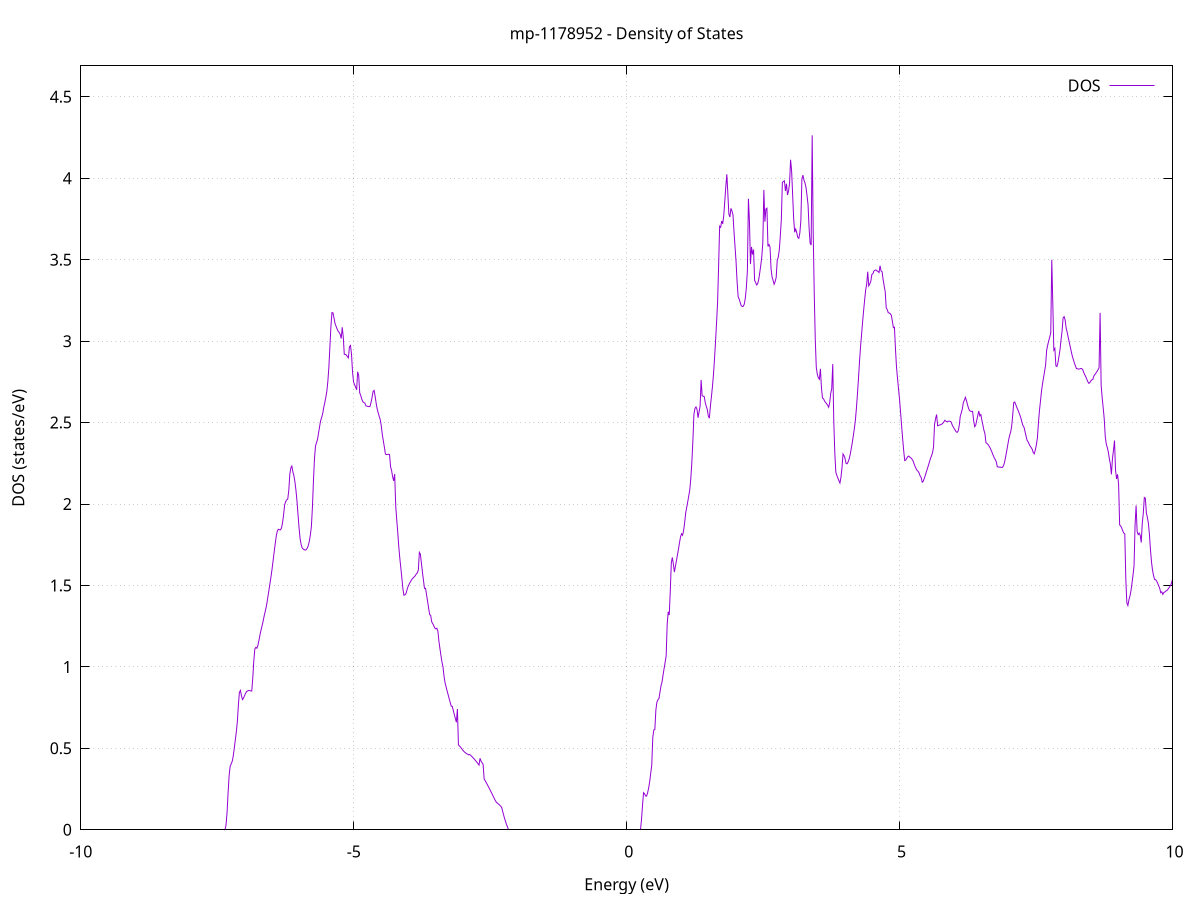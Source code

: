 set title 'mp-1178952 - Density of States'
set xlabel 'Energy (eV)'
set ylabel 'DOS (states/eV)'
set grid
set xrange [-10:10]
set yrange [0:4.690]
set xzeroaxis lt -1
set terminal png size 800,600
set output 'mp-1178952_dos_gnuplot.png'
plot '-' using 1:2 with lines title 'DOS'
-9.072300 0.000000
-9.053400 0.000000
-9.034600 0.000000
-9.015800 0.000000
-8.996900 0.000000
-8.978100 0.000000
-8.959200 0.000000
-8.940400 0.000000
-8.921600 0.000000
-8.902700 0.000000
-8.883900 0.000000
-8.865100 0.000000
-8.846200 0.000000
-8.827400 0.000000
-8.808500 0.000000
-8.789700 0.000000
-8.770900 0.000000
-8.752000 0.000000
-8.733200 0.000000
-8.714300 0.000000
-8.695500 0.000000
-8.676700 0.000000
-8.657800 0.000000
-8.639000 0.000000
-8.620100 0.000000
-8.601300 0.000000
-8.582500 0.000000
-8.563600 0.000000
-8.544800 0.000000
-8.526000 0.000000
-8.507100 0.000000
-8.488300 0.000000
-8.469400 0.000000
-8.450600 0.000000
-8.431800 0.000000
-8.412900 0.000000
-8.394100 0.000000
-8.375200 0.000000
-8.356400 0.000000
-8.337600 0.000000
-8.318700 0.000000
-8.299900 0.000000
-8.281000 0.000000
-8.262200 0.000000
-8.243400 0.000000
-8.224500 0.000000
-8.205700 0.000000
-8.186900 0.000000
-8.168000 0.000000
-8.149200 0.000000
-8.130300 0.000000
-8.111500 0.000000
-8.092700 0.000000
-8.073800 0.000000
-8.055000 0.000000
-8.036100 0.000000
-8.017300 0.000000
-7.998500 0.000000
-7.979600 0.000000
-7.960800 0.000000
-7.942000 0.000000
-7.923100 0.000000
-7.904300 0.000000
-7.885400 0.000000
-7.866600 0.000000
-7.847800 0.000000
-7.828900 0.000000
-7.810100 0.000000
-7.791200 0.000000
-7.772400 0.000000
-7.753600 0.000000
-7.734700 0.000000
-7.715900 0.000000
-7.697000 0.000000
-7.678200 0.000000
-7.659400 0.000000
-7.640500 0.000000
-7.621700 0.000000
-7.602900 0.000000
-7.584000 0.000000
-7.565200 0.000000
-7.546300 0.000000
-7.527500 0.000000
-7.508700 0.000000
-7.489800 0.000000
-7.471000 0.000000
-7.452100 0.000000
-7.433300 0.000000
-7.414500 0.000000
-7.395600 0.000000
-7.376800 0.000000
-7.358000 0.000200
-7.339100 0.028800
-7.320300 0.105800
-7.301400 0.227300
-7.282600 0.332600
-7.263800 0.389700
-7.244900 0.404100
-7.226100 0.420000
-7.207200 0.452500
-7.188400 0.499700
-7.169600 0.550600
-7.150700 0.600800
-7.131900 0.663600
-7.113000 0.765800
-7.094200 0.844200
-7.075400 0.855800
-7.056500 0.822600
-7.037700 0.799300
-7.018900 0.808500
-7.000000 0.823600
-6.981200 0.837100
-6.962300 0.849000
-6.943500 0.852300
-6.924700 0.854700
-6.905800 0.854700
-6.887000 0.852200
-6.868100 0.851800
-6.849300 0.931100
-6.830500 1.037000
-6.811600 1.109600
-6.792800 1.120200
-6.773900 1.114800
-6.755100 1.132500
-6.736300 1.162900
-6.717400 1.195700
-6.698600 1.224600
-6.679800 1.251300
-6.660900 1.278800
-6.642100 1.310400
-6.623200 1.337700
-6.604400 1.365500
-6.585600 1.401300
-6.566700 1.442100
-6.547900 1.482700
-6.529000 1.523700
-6.510200 1.565400
-6.491400 1.613200
-6.472500 1.663900
-6.453700 1.715300
-6.434900 1.763700
-6.416000 1.809900
-6.397200 1.836300
-6.378300 1.845200
-6.359500 1.841700
-6.340700 1.841600
-6.321800 1.854000
-6.303000 1.886900
-6.284100 1.936400
-6.265300 1.995100
-6.246500 2.015200
-6.227600 2.025800
-6.208800 2.030800
-6.189900 2.080900
-6.171100 2.181400
-6.152300 2.221900
-6.133400 2.233200
-6.114600 2.197900
-6.095800 2.173900
-6.076900 2.135900
-6.058100 2.083600
-6.039200 2.018100
-6.020400 1.935800
-6.001600 1.853900
-5.982700 1.788100
-5.963900 1.752300
-5.945000 1.731100
-5.926200 1.723800
-5.907400 1.719500
-5.888500 1.716900
-5.869700 1.720300
-5.850900 1.729700
-5.832000 1.744700
-5.813200 1.771000
-5.794300 1.810200
-5.775500 1.861600
-5.756700 1.979000
-5.737800 2.141900
-5.719000 2.278600
-5.700100 2.355500
-5.681300 2.376700
-5.662500 2.397900
-5.643600 2.437300
-5.624800 2.475900
-5.605900 2.512300
-5.587100 2.531500
-5.568300 2.555200
-5.549400 2.592200
-5.530600 2.621300
-5.511800 2.654000
-5.492900 2.690900
-5.474100 2.752000
-5.455200 2.840100
-5.436400 2.966100
-5.417600 3.091000
-5.398700 3.175500
-5.379900 3.173700
-5.361000 3.141200
-5.342200 3.108800
-5.323400 3.091400
-5.304500 3.074400
-5.285700 3.060600
-5.266800 3.053900
-5.248000 3.041700
-5.229200 3.015800
-5.210300 3.085100
-5.191500 3.025500
-5.172700 2.919000
-5.153800 2.918300
-5.135000 2.915300
-5.116100 2.904900
-5.097300 2.897200
-5.078500 2.965600
-5.059600 2.973600
-5.040800 2.920500
-5.021900 2.813100
-5.003100 2.748700
-4.984300 2.732600
-4.965400 2.717000
-4.946600 2.701400
-4.927800 2.812000
-4.908900 2.789600
-4.890100 2.682800
-4.871200 2.665300
-4.852400 2.644400
-4.833600 2.628500
-4.814700 2.622800
-4.795900 2.620200
-4.777000 2.602600
-4.758200 2.601300
-4.739400 2.599000
-4.720500 2.597800
-4.701700 2.599100
-4.682800 2.623600
-4.664000 2.654600
-4.645200 2.691500
-4.626300 2.697600
-4.607500 2.660600
-4.588700 2.618800
-4.569800 2.582800
-4.551000 2.558800
-4.532100 2.537100
-4.513300 2.517200
-4.494500 2.478300
-4.475600 2.425400
-4.456800 2.387500
-4.437900 2.347800
-4.419100 2.306800
-4.400300 2.303500
-4.381400 2.304500
-4.362600 2.305600
-4.343800 2.303900
-4.324900 2.229100
-4.306100 2.205600
-4.287200 2.168000
-4.268400 2.142200
-4.249600 2.183700
-4.230700 1.988600
-4.211900 1.902900
-4.193000 1.824300
-4.174200 1.736900
-4.155400 1.666300
-4.136500 1.606400
-4.117700 1.544200
-4.098800 1.478900
-4.080000 1.439900
-4.061200 1.442400
-4.042300 1.450400
-4.023500 1.473400
-4.004700 1.493700
-3.985800 1.507100
-3.967000 1.518800
-3.948100 1.530200
-3.929300 1.539600
-3.910500 1.547100
-3.891600 1.552300
-3.872800 1.560400
-3.853900 1.570300
-3.835100 1.577300
-3.816300 1.594000
-3.797400 1.703200
-3.778600 1.692300
-3.759700 1.635500
-3.740900 1.581200
-3.722100 1.531800
-3.703200 1.482200
-3.684400 1.482900
-3.665600 1.442400
-3.646700 1.403300
-3.627900 1.361700
-3.609000 1.321000
-3.590200 1.316600
-3.571400 1.276900
-3.552500 1.265800
-3.533700 1.253100
-3.514800 1.238700
-3.496000 1.233400
-3.477200 1.237500
-3.458300 1.220000
-3.439500 1.158300
-3.420700 1.113000
-3.401800 1.069700
-3.383000 1.029100
-3.364100 0.999600
-3.345300 0.941500
-3.326500 0.902100
-3.307600 0.877200
-3.288800 0.852600
-3.269900 0.828600
-3.251100 0.805000
-3.232300 0.782000
-3.213400 0.759400
-3.194600 0.758200
-3.175700 0.732300
-3.156900 0.707500
-3.138100 0.683300
-3.119200 0.660000
-3.100400 0.741500
-3.081600 0.521500
-3.062700 0.514400
-3.043900 0.507500
-3.025000 0.499400
-3.006200 0.490700
-2.987400 0.482900
-2.968500 0.476300
-2.949700 0.471600
-2.930800 0.467500
-2.912000 0.463900
-2.893200 0.459900
-2.874300 0.462200
-2.855500 0.456400
-2.836700 0.450200
-2.817800 0.443700
-2.799000 0.436800
-2.780100 0.429500
-2.761300 0.421900
-2.742500 0.413900
-2.723600 0.405600
-2.704800 0.396900
-2.685900 0.438900
-2.667100 0.420900
-2.648300 0.411700
-2.629400 0.401400
-2.610600 0.312000
-2.591700 0.301500
-2.572900 0.289800
-2.554100 0.278300
-2.535200 0.266400
-2.516400 0.254300
-2.497600 0.241800
-2.478700 0.229200
-2.459900 0.216200
-2.441000 0.203100
-2.422200 0.190300
-2.403400 0.177900
-2.384500 0.167700
-2.365700 0.163100
-2.346800 0.157900
-2.328000 0.152100
-2.309200 0.145700
-2.290300 0.138600
-2.271500 0.113100
-2.252600 0.089200
-2.233800 0.067200
-2.215000 0.047000
-2.196100 0.028700
-2.177300 0.012200
-2.158500 0.000000
-2.139600 0.000000
-2.120800 0.000000
-2.101900 0.000000
-2.083100 0.000000
-2.064300 0.000000
-2.045400 0.000000
-2.026600 0.000000
-2.007700 0.000000
-1.988900 0.000000
-1.970100 0.000000
-1.951200 0.000000
-1.932400 0.000000
-1.913600 0.000000
-1.894700 0.000000
-1.875900 0.000000
-1.857000 0.000000
-1.838200 0.000000
-1.819400 0.000000
-1.800500 0.000000
-1.781700 0.000000
-1.762800 0.000000
-1.744000 0.000000
-1.725200 0.000000
-1.706300 0.000000
-1.687500 0.000000
-1.668600 0.000000
-1.649800 0.000000
-1.631000 0.000000
-1.612100 0.000000
-1.593300 0.000000
-1.574500 0.000000
-1.555600 0.000000
-1.536800 0.000000
-1.517900 0.000000
-1.499100 0.000000
-1.480300 0.000000
-1.461400 0.000000
-1.442600 0.000000
-1.423700 0.000000
-1.404900 0.000000
-1.386100 0.000000
-1.367200 0.000000
-1.348400 0.000000
-1.329600 0.000000
-1.310700 0.000000
-1.291900 0.000000
-1.273000 0.000000
-1.254200 0.000000
-1.235400 0.000000
-1.216500 0.000000
-1.197700 0.000000
-1.178800 0.000000
-1.160000 0.000000
-1.141200 0.000000
-1.122300 0.000000
-1.103500 0.000000
-1.084600 0.000000
-1.065800 0.000000
-1.047000 0.000000
-1.028100 0.000000
-1.009300 0.000000
-0.990500 0.000000
-0.971600 0.000000
-0.952800 0.000000
-0.933900 0.000000
-0.915100 0.000000
-0.896300 0.000000
-0.877400 0.000000
-0.858600 0.000000
-0.839700 0.000000
-0.820900 0.000000
-0.802100 0.000000
-0.783200 0.000000
-0.764400 0.000000
-0.745500 0.000000
-0.726700 0.000000
-0.707900 0.000000
-0.689000 0.000000
-0.670200 0.000000
-0.651400 0.000000
-0.632500 0.000000
-0.613700 0.000000
-0.594800 0.000000
-0.576000 0.000000
-0.557200 0.000000
-0.538300 0.000000
-0.519500 0.000000
-0.500600 0.000000
-0.481800 0.000000
-0.463000 0.000000
-0.444100 0.000000
-0.425300 0.000000
-0.406500 0.000000
-0.387600 0.000000
-0.368800 0.000000
-0.349900 0.000000
-0.331100 0.000000
-0.312300 0.000000
-0.293400 0.000000
-0.274600 0.000000
-0.255700 0.000000
-0.236900 0.000000
-0.218100 0.000000
-0.199200 0.000000
-0.180400 0.000000
-0.161500 0.000000
-0.142700 0.000000
-0.123900 0.000000
-0.105000 0.000000
-0.086200 0.000000
-0.067400 0.000000
-0.048500 0.000000
-0.029700 0.000000
-0.010800 0.000000
0.008000 0.000000
0.026800 0.000000
0.045700 0.000000
0.064500 0.000000
0.083400 0.000000
0.102200 0.000000
0.121000 0.000000
0.139900 0.000000
0.158700 0.000000
0.177500 0.000000
0.196400 0.000000
0.215200 0.000000
0.234100 0.000000
0.252900 0.000000
0.271700 0.061800
0.290600 0.148000
0.309400 0.227900
0.328300 0.221400
0.347100 0.207000
0.365900 0.206900
0.384800 0.227800
0.403600 0.256800
0.422500 0.296900
0.441300 0.347700
0.460100 0.397100
0.479000 0.567700
0.497800 0.612300
0.516600 0.616300
0.535500 0.735700
0.554300 0.783000
0.573200 0.798200
0.592000 0.806000
0.610800 0.845800
0.629700 0.884200
0.648500 0.906900
0.667400 0.951000
0.686200 0.990200
0.705000 1.028200
0.723900 1.066700
0.742700 1.263600
0.761600 1.338400
0.780400 1.318400
0.799200 1.463800
0.818100 1.638200
0.836900 1.672000
0.855700 1.632400
0.874600 1.581900
0.893400 1.616800
0.912300 1.652400
0.931100 1.688300
0.949900 1.724500
0.968800 1.763500
0.987600 1.798900
1.006500 1.817400
1.025300 1.808100
1.044100 1.838500
1.063000 1.886400
1.081800 1.945400
1.100600 1.979800
1.119500 2.014500
1.138300 2.050400
1.157200 2.088500
1.176000 2.159500
1.194800 2.258200
1.213700 2.389800
1.232500 2.551400
1.251400 2.586600
1.270200 2.596100
1.289000 2.582300
1.307900 2.529700
1.326700 2.565200
1.345600 2.601400
1.364400 2.761700
1.383200 2.664400
1.402100 2.662000
1.420900 2.660100
1.439700 2.623300
1.458600 2.600100
1.477400 2.580500
1.496300 2.540100
1.515100 2.526800
1.533900 2.599100
1.552800 2.657500
1.571600 2.719500
1.590500 2.794400
1.609300 2.888800
1.628100 2.996100
1.647000 3.112800
1.665800 3.235000
1.684600 3.456700
1.703500 3.705600
1.722300 3.699000
1.741200 3.737500
1.760000 3.720100
1.778800 3.769800
1.797700 3.855800
1.816500 3.949300
1.835400 4.024500
1.854200 3.903500
1.873000 3.779200
1.891900 3.762100
1.910700 3.815200
1.929600 3.799000
1.948400 3.775100
1.967200 3.669800
1.986100 3.577500
2.004900 3.485100
2.023700 3.362500
2.042600 3.273700
2.061400 3.258100
2.080300 3.237700
2.099100 3.218100
2.117900 3.212900
2.136800 3.214000
2.155600 3.228000
2.174500 3.264500
2.193300 3.330000
2.212100 3.432600
2.231000 3.873700
2.249800 3.735100
2.268700 3.473400
2.287500 3.578500
2.306300 3.532100
2.325200 3.562200
2.344000 3.373200
2.362800 3.360500
2.381700 3.344900
2.400500 3.352200
2.419400 3.377300
2.438200 3.419500
2.457000 3.465500
2.475900 3.517500
2.494700 3.604000
2.513600 3.928100
2.532400 3.733400
2.551200 3.810800
2.570100 3.816300
2.588900 3.581200
2.607700 3.593300
2.626600 3.578100
2.645400 3.446000
2.664300 3.393000
2.683100 3.373000
2.701900 3.349200
2.720800 3.365600
2.739600 3.391800
2.758500 3.495400
2.777300 3.515300
2.796100 3.558300
2.815000 3.645300
2.833800 3.745700
2.852700 3.974100
2.871500 3.980100
2.890300 3.984000
2.909200 3.921900
2.928000 3.966000
2.946800 3.897300
2.965700 3.921400
2.984500 3.968700
3.003400 4.113700
3.022200 4.045100
3.041000 3.898800
3.059900 3.749900
3.078700 3.668400
3.097600 3.688000
3.116400 3.665900
3.135200 3.636600
3.154100 3.631000
3.172900 3.664300
3.191700 3.739100
3.210600 3.996100
3.229400 4.019100
3.248300 3.988800
3.267100 3.971400
3.285900 3.944200
3.304800 3.893000
3.323600 3.836600
3.342500 3.693000
3.361300 3.601500
3.380100 3.589900
3.399000 4.263700
3.417800 3.663500
3.436700 3.295100
3.455500 3.010400
3.474300 2.837800
3.493200 2.796200
3.512000 2.774800
3.530800 2.765500
3.549700 2.829900
3.568500 2.715400
3.587400 2.652000
3.606200 2.645900
3.625000 2.633300
3.643900 2.623800
3.662700 2.616000
3.681600 2.606800
3.700400 2.593900
3.719200 2.620500
3.738100 2.678200
3.756900 2.707400
3.775800 2.859100
3.794600 2.507300
3.813400 2.313700
3.832300 2.195900
3.851100 2.175200
3.869900 2.158800
3.888800 2.143200
3.907600 2.128800
3.926500 2.164300
3.945300 2.223800
3.964100 2.307400
3.983000 2.296900
4.001800 2.278500
4.020700 2.248400
4.039500 2.247200
4.058300 2.259300
4.077200 2.277800
4.096000 2.304900
4.114800 2.340200
4.133700 2.377000
4.152500 2.418500
4.171400 2.463000
4.190200 2.513400
4.209000 2.587200
4.227900 2.673700
4.246700 2.768200
4.265600 2.871500
4.284400 2.962500
4.303200 3.037500
4.322100 3.115900
4.340900 3.186000
4.359800 3.251500
4.378600 3.313900
4.397400 3.349100
4.416300 3.426100
4.435100 3.339300
4.453900 3.351300
4.472800 3.366700
4.491600 3.409000
4.510500 3.413300
4.529300 3.430500
4.548100 3.434800
4.567000 3.437300
4.585800 3.430900
4.604700 3.428100
4.623500 3.421000
4.642300 3.462800
4.661200 3.430900
4.680000 3.425900
4.698800 3.377700
4.717700 3.339800
4.736500 3.304300
4.755400 3.205000
4.774200 3.193100
4.793000 3.174000
4.811900 3.172800
4.830700 3.168200
4.849600 3.158200
4.868400 3.121500
4.887200 3.082600
4.906100 3.085300
4.924900 2.952000
4.943800 2.840700
4.962600 2.770100
4.981400 2.703900
5.000300 2.638900
5.019100 2.559700
5.037900 2.478300
5.056800 2.399200
5.075600 2.327700
5.094500 2.266800
5.113300 2.269700
5.132100 2.280700
5.151000 2.291000
5.169800 2.294400
5.188700 2.287500
5.207500 2.283200
5.226300 2.276000
5.245200 2.266300
5.264000 2.248800
5.282900 2.231800
5.301700 2.217300
5.320500 2.206000
5.339400 2.200800
5.358200 2.190600
5.377000 2.172300
5.395900 2.162000
5.414700 2.133700
5.433600 2.139700
5.452400 2.156700
5.471200 2.175600
5.490100 2.196600
5.508900 2.216200
5.527800 2.236500
5.546600 2.258000
5.565400 2.278800
5.584300 2.295500
5.603100 2.313700
5.621900 2.349600
5.640800 2.488400
5.659600 2.524400
5.678500 2.549300
5.697300 2.480300
5.716100 2.482800
5.735000 2.485100
5.753800 2.487400
5.772700 2.490300
5.791500 2.495500
5.810300 2.503700
5.829200 2.514200
5.848000 2.508300
5.866900 2.504400
5.885700 2.507700
5.904500 2.508800
5.923400 2.507900
5.942200 2.504800
5.961000 2.488500
5.979900 2.475100
5.998700 2.464300
6.017600 2.453800
6.036400 2.443300
6.055200 2.440100
6.074100 2.448800
6.092900 2.480900
6.111800 2.538600
6.130600 2.559900
6.149400 2.583600
6.168300 2.623100
6.187100 2.637100
6.205900 2.655000
6.224800 2.635500
6.243600 2.611300
6.262500 2.588300
6.281300 2.574500
6.300100 2.569500
6.319000 2.568600
6.337800 2.569000
6.356700 2.513300
6.375500 2.474600
6.394300 2.483200
6.413200 2.512700
6.432000 2.543000
6.450900 2.571100
6.469700 2.541300
6.488500 2.549800
6.507400 2.514600
6.526200 2.485500
6.545000 2.453300
6.563900 2.432200
6.582700 2.376200
6.601600 2.371800
6.620400 2.365500
6.639200 2.355700
6.658100 2.344600
6.676900 2.330900
6.695800 2.315700
6.714600 2.299200
6.733400 2.284700
6.752300 2.272800
6.771100 2.260500
6.790000 2.229200
6.808800 2.226500
6.827600 2.227000
6.846500 2.226400
6.865300 2.224500
6.884100 2.225000
6.903000 2.234600
6.921800 2.254200
6.940700 2.285400
6.959500 2.319100
6.978300 2.355600
6.997200 2.391700
7.016000 2.421700
7.034900 2.441600
7.053700 2.476800
7.072500 2.544800
7.091400 2.623000
7.110200 2.626300
7.129000 2.609900
7.147900 2.593100
7.166700 2.578800
7.185600 2.562800
7.204400 2.546000
7.223200 2.527300
7.242100 2.501300
7.260900 2.481100
7.279800 2.471500
7.298600 2.444400
7.317400 2.416200
7.336300 2.390700
7.355100 2.381800
7.374000 2.367100
7.392800 2.354700
7.411600 2.346500
7.430500 2.336000
7.449300 2.315100
7.468100 2.308100
7.487000 2.332400
7.505800 2.362300
7.524700 2.405000
7.543500 2.494600
7.562300 2.572900
7.581200 2.631100
7.600000 2.692200
7.618900 2.738300
7.637700 2.776300
7.656500 2.814300
7.675400 2.852700
7.694200 2.943200
7.713000 2.974900
7.731900 3.001400
7.750700 3.024100
7.769600 3.049400
7.788400 3.499400
7.807200 3.230400
7.826100 2.944700
7.844900 2.955300
7.863800 2.848500
7.882600 2.844200
7.901400 2.867000
7.920300 2.906500
7.939100 2.946800
7.958000 3.008500
7.976800 3.060300
7.995600 3.141900
8.014500 3.150500
8.033300 3.129600
8.052100 3.079000
8.071000 3.054100
8.089800 3.022000
8.108700 2.992300
8.127500 2.965000
8.146300 2.934200
8.165200 2.907600
8.184000 2.886000
8.202900 2.865300
8.221700 2.848000
8.240500 2.831600
8.259400 2.830500
8.278200 2.828400
8.297100 2.829000
8.315900 2.831600
8.334700 2.831500
8.353600 2.827000
8.372400 2.808400
8.391200 2.794600
8.410100 2.782100
8.428900 2.766800
8.447800 2.751600
8.466600 2.740800
8.485400 2.745500
8.504300 2.755700
8.523100 2.762400
8.542000 2.766400
8.560800 2.786800
8.579600 2.795800
8.598500 2.804500
8.617300 2.814300
8.636100 2.824500
8.655000 2.837300
8.673800 3.173400
8.692700 2.728600
8.711500 2.653400
8.730300 2.590500
8.749200 2.524200
8.768000 2.414600
8.786900 2.367700
8.805700 2.346700
8.824500 2.319500
8.843400 2.277900
8.862200 2.244400
8.881100 2.182200
8.899900 2.279000
8.918700 2.329600
8.937600 2.389900
8.956400 2.207800
8.975200 2.154100
8.994100 2.182300
9.012900 2.119100
9.031800 1.871400
9.050600 1.865800
9.069400 1.852900
9.088300 1.835900
9.107100 1.822100
9.126000 1.816400
9.144800 1.538200
9.163600 1.392700
9.182500 1.376500
9.201300 1.411200
9.220100 1.433800
9.239000 1.466600
9.257800 1.513100
9.276700 1.563400
9.295500 1.620400
9.314300 1.871900
9.333200 1.991100
9.352000 1.831600
9.370900 1.812100
9.389700 1.821500
9.408500 1.808800
9.427400 1.763400
9.446200 1.881700
9.465100 1.943600
9.483900 2.040300
9.502700 2.035100
9.521600 1.945300
9.540400 1.916000
9.559200 1.879900
9.578100 1.810800
9.596900 1.716800
9.615800 1.643300
9.634600 1.591900
9.653400 1.560500
9.672300 1.536900
9.691100 1.535000
9.710000 1.526500
9.728800 1.513000
9.747600 1.497900
9.766500 1.481400
9.785300 1.455300
9.804200 1.460800
9.823000 1.445000
9.841800 1.456900
9.860700 1.460100
9.879500 1.465900
9.898300 1.469100
9.917200 1.476700
9.936000 1.485900
9.954900 1.495200
9.973700 1.507000
9.992500 1.527800
10.011400 1.554100
10.030200 1.581700
10.049100 1.596400
10.067900 1.599700
10.086700 1.620200
10.105600 1.654100
10.124400 1.689400
10.143200 1.726300
10.162100 1.724000
10.180900 1.719500
10.199800 1.733200
10.218600 1.748500
10.237400 1.742800
10.256300 1.739500
10.275100 1.742300
10.294000 1.758500
10.312800 1.782000
10.331600 1.806000
10.350500 1.817300
10.369300 1.848900
10.388200 1.868400
10.407000 1.898400
10.425800 1.842400
10.444700 1.850000
10.463500 1.861900
10.482300 1.868700
10.501200 1.862700
10.520000 1.842600
10.538900 1.812400
10.557700 1.779500
10.576500 1.744100
10.595400 1.722800
10.614200 1.709000
10.633100 1.669700
10.651900 1.636500
10.670700 1.610200
10.689600 1.585800
10.708400 1.562800
10.727200 1.540600
10.746100 1.526500
10.764900 1.522300
10.783800 1.540200
10.802600 1.567800
10.821400 1.604400
10.840300 1.616200
10.859100 1.566800
10.878000 1.534500
10.896800 1.543100
10.915600 1.546400
10.934500 1.545900
10.953300 1.527300
10.972200 1.511500
10.991000 1.517800
11.009800 1.531300
11.028700 1.571100
11.047500 1.624000
11.066300 1.655500
11.085200 1.669000
11.104000 1.682700
11.122900 1.701400
11.141700 1.736700
11.160500 1.783300
11.179400 1.826600
11.198200 1.871900
11.217100 1.906300
11.235900 1.848800
11.254700 1.840600
11.273600 1.844100
11.292400 1.850500
11.311300 1.860500
11.330100 1.909700
11.348900 1.923100
11.367800 1.905600
11.386600 1.912600
11.405400 1.923100
11.424300 1.944300
11.443100 1.975900
11.462000 2.016700
11.480800 2.057200
11.499600 2.087000
11.518500 2.112300
11.537300 2.139000
11.556200 2.112700
11.575000 2.073500
11.593800 2.063400
11.612700 2.049700
11.631500 2.036700
11.650300 2.027800
11.669200 2.028800
11.688000 2.024700
11.706900 2.022000
11.725700 2.020300
11.744500 2.019000
11.763400 2.085500
11.782200 2.084600
11.801100 2.085600
11.819900 2.108300
11.838700 2.051800
11.857600 2.087800
11.876400 2.171200
11.895300 2.181900
11.914100 2.190400
11.932900 2.196000
11.951800 2.199100
11.970600 2.198100
11.989400 2.151300
12.008300 2.149300
12.027100 2.151900
12.046000 2.158800
12.064800 2.174200
12.083600 2.188600
12.102500 2.188900
12.121300 2.188800
12.140200 2.215200
12.159000 2.225500
12.177800 2.263700
12.196700 2.348200
12.215500 2.347600
12.234300 2.275900
12.253200 2.242800
12.272000 2.256300
12.290900 2.266700
12.309700 2.273900
12.328500 2.277900
12.347400 2.284900
12.366200 2.299800
12.385100 2.316500
12.403900 2.334100
12.422700 2.350300
12.441600 2.361200
12.460400 2.366900
12.479300 2.384100
12.498100 2.373900
12.516900 2.392300
12.535800 2.400700
12.554600 2.415700
12.573400 2.404600
12.592300 2.417200
12.611100 2.450800
12.630000 2.489300
12.648800 2.528200
12.667600 2.568400
12.686500 2.606000
12.705300 2.638700
12.724200 2.668900
12.743000 2.697300
12.761800 2.743900
12.780700 2.795800
12.799500 2.941600
12.818400 2.994100
12.837200 3.029200
12.856000 3.037500
12.874900 3.075100
12.893700 3.112800
12.912500 3.135400
12.931400 3.143200
12.950200 3.164700
12.969100 3.171000
12.987900 3.178600
13.006700 3.191900
13.025600 3.212100
13.044400 3.234000
13.063300 3.241200
13.082100 3.251000
13.100900 3.257300
13.119800 3.226600
13.138600 3.226000
13.157400 3.213100
13.176300 3.194700
13.195100 3.214300
13.214000 3.255600
13.232800 3.334500
13.251600 3.412600
13.270500 3.508600
13.289300 3.587200
13.308200 3.612600
13.327000 3.628800
13.345800 3.624200
13.364700 3.511000
13.383500 3.473800
13.402400 3.446500
13.421200 3.438200
13.440000 3.451400
13.458900 3.469200
13.477700 3.486500
13.496500 3.498300
13.515400 3.501500
13.534200 3.507200
13.553100 3.513000
13.571900 3.527100
13.590700 3.554900
13.609600 3.594700
13.628400 3.622800
13.647300 3.649900
13.666100 3.693300
13.684900 3.760000
13.703800 3.837900
13.722600 3.873800
13.741400 3.923000
13.760300 4.001100
13.779100 4.078700
13.798000 4.157500
13.816800 4.213500
13.835600 4.236700
13.854500 4.234600
13.873300 4.247200
13.892200 4.277700
13.911000 4.298300
13.929800 4.337200
13.948700 4.390000
13.967500 4.417000
13.986400 4.201400
14.005200 4.123600
14.024000 4.050300
14.042900 3.911900
14.061700 3.868400
14.080500 3.853800
14.099400 3.825800
14.118200 3.809300
14.137100 3.917100
14.155900 4.000300
14.174700 4.329500
14.193600 4.110100
14.212400 4.072600
14.231300 4.022700
14.250100 3.949700
14.268900 3.874000
14.287800 3.805700
14.306600 3.831400
14.325500 3.883000
14.344300 3.957400
14.363100 4.040600
14.382000 4.123500
14.400800 4.216100
14.419600 4.363900
14.438500 4.614800
14.457300 4.734800
14.476200 4.756200
14.495000 4.574600
14.513800 4.511200
14.532700 4.465200
14.551500 4.434100
14.570400 4.436300
14.589200 4.401800
14.608000 4.352800
14.626900 4.334800
14.645700 4.326300
14.664500 4.259200
14.683400 4.221000
14.702200 4.212900
14.721100 4.273900
14.739900 4.129700
14.758700 3.944500
14.777600 3.836600
14.796400 3.881000
14.815300 3.878000
14.834100 3.873800
14.852900 3.849600
14.871800 3.834500
14.890600 3.813800
14.909500 3.856600
14.928300 3.865600
14.947100 3.883900
14.966000 3.896500
14.984800 3.980900
15.003600 3.999500
15.022500 4.085900
15.041300 4.289300
15.060200 4.295600
15.079000 4.345000
15.097800 4.371000
15.116700 4.384400
15.135500 4.421200
15.154400 4.470400
15.173200 4.488600
15.192000 4.510500
15.210900 4.541600
15.229700 4.515600
15.248500 4.537400
15.267400 4.533100
15.286200 4.538800
15.305100 4.597600
15.323900 4.580200
15.342700 4.544700
15.361600 4.481700
15.380400 4.427700
15.399300 4.409500
15.418100 4.662700
15.436900 4.466500
15.455800 4.455600
15.474600 4.397600
15.493500 4.410800
15.512300 4.337900
15.531100 4.310200
15.550000 4.203700
15.568800 4.059300
15.587600 3.956600
15.606500 3.918800
15.625300 3.919600
15.644200 3.946600
15.663000 3.987700
15.681800 4.034000
15.700700 4.036900
15.719500 4.026300
15.738400 4.033200
15.757200 4.047100
15.776000 4.053500
15.794900 4.077400
15.813700 4.031200
15.832600 3.997300
15.851400 3.989000
15.870200 3.891700
15.889100 3.833600
15.907900 3.758000
15.926700 3.657100
15.945600 3.596700
15.964400 3.571400
15.983300 3.634900
16.002100 3.583000
16.020900 3.481200
16.039800 3.451500
16.058600 3.425600
16.077500 3.444700
16.096300 3.531800
16.115100 3.400200
16.134000 3.411400
16.152800 3.733800
16.171600 3.684300
16.190500 3.699700
16.209300 3.705000
16.228200 3.757600
16.247000 3.811600
16.265800 3.895300
16.284700 4.027900
16.303500 4.163300
16.322400 4.250400
16.341200 4.354100
16.360000 4.443600
16.378900 4.412100
16.397700 4.365300
16.416600 4.402200
16.435400 4.625700
16.454200 4.552600
16.473100 4.501400
16.491900 4.501700
16.510700 4.545700
16.529600 4.647800
16.548400 4.604700
16.567300 4.609100
16.586100 4.598700
16.604900 4.561400
16.623800 4.529500
16.642600 4.503000
16.661500 4.515600
16.680300 4.496700
16.699100 4.459800
16.718000 4.475500
16.736800 4.512200
16.755600 4.467900
16.774500 4.450300
16.793300 4.442200
16.812200 4.445900
16.831000 4.441300
16.849800 4.443200
16.868700 4.413700
16.887500 4.360600
16.906400 4.345100
16.925200 4.340900
16.944000 4.332000
16.962900 4.322500
16.981700 4.297200
17.000600 4.281700
17.019400 4.260500
17.038200 4.236300
17.057100 4.205900
17.075900 4.172000
17.094700 4.147800
17.113600 4.106700
17.132400 4.059000
17.151300 4.002100
17.170100 3.981500
17.188900 3.964300
17.207800 3.976200
17.226600 4.039800
17.245500 4.166600
17.264300 4.292500
17.283100 4.403100
17.302000 4.521500
17.320800 4.666300
17.339700 4.734500
17.358500 4.759200
17.377300 4.741700
17.396200 4.651300
17.415000 4.692500
17.433800 4.777800
17.452700 4.741500
17.471500 4.745100
17.490400 4.740500
17.509200 4.715800
17.528000 4.681400
17.546900 4.729000
17.565700 4.769100
17.584600 4.814100
17.603400 4.816100
17.622200 4.821100
17.641100 4.816100
17.659900 4.798500
17.678700 4.727600
17.697600 4.692000
17.716400 4.689400
17.735300 4.676000
17.754100 4.678400
17.772900 4.680400
17.791800 4.683000
17.810600 4.682200
17.829500 4.687700
17.848300 4.700200
17.867100 4.708100
17.886000 4.703700
17.904800 4.661000
17.923700 4.633100
17.942500 4.598500
17.961300 4.536400
17.980200 4.480900
17.999000 4.526300
18.017800 4.548500
18.036700 4.558000
18.055500 4.552200
18.074400 4.547600
18.093200 4.541800
18.112000 4.544100
18.130900 4.621100
18.149700 4.578700
18.168600 4.538000
18.187400 4.504700
18.206200 4.506900
18.225100 4.516000
18.243900 4.504800
18.262700 4.528400
18.281600 4.572100
18.300400 4.624400
18.319300 4.722100
18.338100 4.806300
18.356900 4.874900
18.375800 5.008900
18.394600 5.159900
18.413500 5.333000
18.432300 5.606500
18.451100 5.589800
18.470000 5.347100
18.488800 5.161200
18.507700 5.086600
18.526500 5.050000
18.545300 4.942200
18.564200 4.786900
18.583000 4.699800
18.601800 4.712600
18.620700 4.634600
18.639500 4.555400
18.658400 4.520400
18.677200 4.401700
18.696000 4.336100
18.714900 4.420900
18.733700 4.532000
18.752600 4.257800
18.771400 4.209100
18.790200 4.206400
18.809100 4.257300
18.827900 4.220800
18.846800 4.262100
18.865600 4.310800
18.884400 4.366500
18.903300 4.417800
18.922100 4.437000
18.940900 4.428600
18.959800 4.393400
18.978600 4.345900
18.997500 4.336800
19.016300 4.266600
19.035100 4.103800
19.054000 4.093000
19.072800 4.081000
19.091700 4.111300
19.110500 4.275600
19.129300 4.322800
19.148200 4.301600
19.167000 4.370200
19.185800 4.438900
19.204700 4.503500
19.223500 4.540100
19.242400 4.583600
19.261200 4.731000
19.280000 4.879600
19.298900 4.469600
19.317700 4.470900
19.336600 4.539000
19.355400 4.580000
19.374200 4.588700
19.393100 4.616600
19.411900 4.631600
19.430800 4.637600
19.449600 4.622000
19.468400 4.643600
19.487300 4.643400
19.506100 4.712500
19.524900 4.554700
19.543800 4.239200
19.562600 4.246500
19.581500 4.283500
19.600300 4.350700
19.619100 4.620300
19.638000 4.626000
19.656800 4.660000
19.675700 4.671700
19.694500 4.806500
19.713300 4.798500
19.732200 5.217700
19.751000 4.878400
19.769800 4.853300
19.788700 4.817800
19.807500 4.810100
19.826400 4.772300
19.845200 4.960100
19.864000 5.067400
19.882900 4.992600
19.901700 5.079400
19.920600 5.164800
19.939400 5.166100
19.958200 4.895200
19.977100 4.755200
19.995900 4.691100
20.014800 4.706000
20.033600 4.837600
20.052400 4.941000
20.071300 5.070700
20.090100 5.148700
20.108900 5.187000
20.127800 5.217300
20.146600 5.255900
20.165500 5.370700
20.184300 5.356500
20.203100 5.335500
20.222000 5.313800
20.240800 5.289400
20.259700 5.266200
20.278500 5.218100
20.297300 5.205400
20.316200 5.192100
20.335000 5.206500
20.353900 5.230500
20.372700 5.280400
20.391500 5.329800
20.410400 5.484100
20.429200 5.441600
20.448000 5.543900
20.466900 5.725700
20.485700 5.779000
20.504600 5.810500
20.523400 5.828400
20.542200 5.815600
20.561100 5.628300
20.579900 5.388600
20.598800 5.158000
20.617600 4.934900
20.636400 4.827400
20.655300 4.772000
20.674100 4.741000
20.692900 4.823400
20.711800 4.934000
20.730600 4.888000
20.749500 4.905900
20.768300 4.878400
20.787100 4.916100
20.806000 4.932300
20.824800 4.961800
20.843700 5.077700
20.862500 5.106400
20.881300 5.149100
20.900200 5.069200
20.919000 5.006000
20.937900 4.956300
20.956700 4.853300
20.975500 4.758600
20.994400 4.695000
21.013200 4.636000
21.032000 4.585300
21.050900 4.570700
21.069700 4.631200
21.088600 4.638600
21.107400 4.727100
21.126200 4.785300
21.145100 4.759800
21.163900 4.746200
21.182800 4.672300
21.201600 4.625900
21.220400 4.557600
21.239300 4.600500
21.258100 4.632700
21.276900 4.646100
21.295800 4.656400
21.314600 4.576700
21.333500 4.555700
21.352300 4.541300
21.371100 4.762600
21.390000 4.575000
21.408800 4.594600
21.427700 4.542200
21.446500 4.492900
21.465300 4.497700
21.484200 4.512900
21.503000 4.558400
21.521900 4.643300
21.540700 4.792300
21.559500 4.858100
21.578400 4.900600
21.597200 4.932700
21.616000 5.026100
21.634900 5.183600
21.653700 5.312500
21.672600 5.225900
21.691400 5.144600
21.710200 5.142600
21.729100 5.100300
21.747900 5.165800
21.766800 5.305900
21.785600 5.359500
21.804400 5.363600
21.823300 5.338000
21.842100 5.310800
21.861000 5.296600
21.879800 5.265900
21.898600 5.230600
21.917500 5.166000
21.936300 5.209800
21.955100 5.257000
21.974000 5.370300
21.992800 5.334900
22.011700 5.244600
22.030500 5.114900
22.049300 5.168800
22.068200 5.268200
22.087000 5.363600
22.105900 5.348700
22.124700 5.295800
22.143500 5.282200
22.162400 5.317400
22.181200 5.371400
22.200000 5.439400
22.218900 5.505500
22.237700 5.776600
22.256600 5.491400
22.275400 5.438000
22.294200 5.457700
22.313100 5.488100
22.331900 5.506600
22.350800 5.456200
22.369600 5.383700
22.388400 5.241500
22.407300 5.306600
22.426100 5.236000
22.445000 5.170400
22.463800 5.093100
22.482600 5.012600
22.501500 4.944800
22.520300 4.901400
22.539100 4.889000
22.558000 4.908700
22.576800 4.931700
22.595700 4.964200
22.614500 4.988000
22.633300 4.986500
22.652200 4.979200
22.671000 4.963900
22.689900 4.942600
22.708700 4.881200
22.727500 4.778600
22.746400 4.571600
22.765200 4.535900
22.784000 4.554900
22.802900 4.588900
22.821700 4.694600
22.840600 4.786900
22.859400 4.902200
22.878200 4.946000
22.897100 4.957500
22.915900 5.134800
22.934800 5.269300
22.953600 5.358000
22.972400 5.596100
22.991300 5.655500
23.010100 5.708200
23.029000 5.710400
23.047800 5.684400
23.066600 5.629600
23.085500 5.550900
23.104300 5.581500
23.123100 5.648200
23.142000 5.752900
23.160800 5.741700
23.179700 5.681500
23.198500 5.661300
23.217300 5.659700
23.236200 5.621100
23.255000 5.520800
23.273900 5.457800
23.292700 5.414300
23.311500 5.414100
23.330400 5.440400
23.349200 5.495200
23.368100 5.591000
23.386900 5.602800
23.405700 5.599600
23.424600 6.048400
23.443400 5.838400
23.462200 5.853000
23.481100 5.780300
23.499900 5.899500
23.518800 5.614300
23.537600 5.476500
23.556400 5.472200
23.575300 5.479300
23.594100 5.463700
23.613000 5.471800
23.631800 5.489300
23.650600 5.499500
23.669500 5.471700
23.688300 5.409000
23.707100 5.364900
23.726000 5.369600
23.744800 5.434400
23.763700 5.431100
23.782500 5.410400
23.801300 5.366800
23.820200 5.372700
23.839000 5.375000
23.857900 5.371100
23.876700 5.399100
23.895500 5.403600
23.914400 5.445600
23.933200 5.522700
23.952100 5.534900
23.970900 5.497100
23.989700 5.449600
24.008600 5.077700
24.027400 5.001600
24.046200 4.935300
24.065100 4.888900
24.083900 4.918500
24.102800 4.888800
24.121600 4.869300
24.140400 4.830100
24.159300 4.779400
24.178100 4.728000
24.197000 4.694300
24.215800 4.673100
24.234600 4.678900
24.253500 4.670900
24.272300 4.631100
24.291100 4.635500
24.310000 4.668400
24.328800 4.714800
24.347700 4.714400
24.366500 4.619600
24.385300 4.472200
24.404200 4.342500
24.423000 4.261900
24.441900 4.170600
24.460700 4.085500
24.479500 4.008800
24.498400 3.951200
24.517200 3.916600
24.536100 3.906300
24.554900 3.935800
24.573700 3.813000
24.592600 3.739100
24.611400 3.669700
24.630200 3.609600
24.649100 3.731800
24.667900 3.693500
24.686800 3.511700
24.705600 3.569200
24.724400 3.580500
24.743300 3.562700
24.762100 3.548500
24.781000 5.028200
24.799800 3.450400
24.818600 3.412600
24.837500 3.368000
24.856300 3.200500
24.875200 3.100300
24.894000 3.011100
24.912800 2.943000
24.931700 2.887300
24.950500 2.836100
24.969300 2.777400
24.988200 2.717100
25.007000 2.626000
25.025900 2.571400
25.044700 2.525900
25.063500 2.487100
25.082400 2.607300
25.101200 2.591600
25.120100 2.559900
25.138900 2.557400
25.157700 2.460600
25.176600 2.404500
25.195400 2.355100
25.214200 2.312400
25.233100 2.260300
25.251900 2.209500
25.270800 2.158900
25.289600 2.108900
25.308400 2.059300
25.327300 2.021400
25.346100 2.046200
25.365000 2.034800
25.383800 1.978100
25.402600 1.924500
25.421500 1.878100
25.440300 1.822900
25.459200 1.767100
25.478000 1.705400
25.496800 1.651500
25.515700 1.602100
25.534500 1.551600
25.553300 1.503500
25.572200 1.457900
25.591000 1.436100
25.609900 1.391600
25.628700 1.349300
25.647500 1.309200
25.666400 1.270700
25.685200 1.231200
25.704100 1.201800
25.722900 1.164700
25.741700 1.123100
25.760600 1.088800
25.779400 1.057500
25.798200 1.025900
25.817100 0.945800
25.835900 0.910100
25.854800 0.885100
25.873600 0.862800
25.892400 0.846300
25.911300 0.827500
25.930100 0.808300
25.949000 0.789500
25.967800 0.771000
25.986600 0.755200
26.005500 0.741300
26.024300 0.728000
26.043200 0.723600
26.062000 0.703500
26.080800 0.677900
26.099700 0.657300
26.118500 0.643100
26.137300 0.630400
26.156200 0.618000
26.175000 0.595100
26.193900 0.569800
26.212700 0.549800
26.231500 0.535500
26.250400 0.545700
26.269200 0.662900
26.288100 0.620700
26.306900 0.579700
26.325700 0.515200
26.344600 0.460700
26.363400 0.417500
26.382300 0.383300
26.401100 0.392300
26.419900 0.389600
26.438800 0.384400
26.457600 0.371000
26.476400 0.354800
26.495300 0.337300
26.514100 0.319600
26.533000 0.302500
26.551800 0.285900
26.570600 0.261000
26.589500 0.235700
26.608300 0.211600
26.627200 0.176800
26.646000 0.158800
26.664800 0.141800
26.683700 0.125900
26.702500 0.111000
26.721300 0.099400
26.740200 0.088800
26.759000 0.078600
26.777900 0.068900
26.796700 0.059600
26.815500 0.050700
26.834400 0.042300
26.853200 0.034400
26.872100 0.026900
26.890900 0.019800
26.909700 0.000000
26.928600 0.000000
26.947400 0.000000
26.966300 0.000000
26.985100 0.000000
27.003900 0.000000
27.022800 0.000000
27.041600 0.000000
27.060400 0.000000
27.079300 0.000000
27.098100 0.000000
27.117000 0.000000
27.135800 0.000000
27.154600 0.000000
27.173500 0.000000
27.192300 0.000000
27.211200 0.000000
27.230000 0.000000
27.248800 0.000000
27.267700 0.000000
27.286500 0.000000
27.305300 0.000000
27.324200 0.000000
27.343000 0.000000
27.361900 0.000000
27.380700 0.000000
27.399500 0.000000
27.418400 0.000000
27.437200 0.000000
27.456100 0.000000
27.474900 0.000000
27.493700 0.000000
27.512600 0.000000
27.531400 0.000000
27.550300 0.000000
27.569100 0.000000
27.587900 0.000000
27.606800 0.000000
27.625600 0.000000
27.644400 0.000000
27.663300 0.000000
27.682100 0.000000
27.701000 0.000000
27.719800 0.000000
27.738600 0.000000
27.757500 0.000000
27.776300 0.000000
27.795200 0.000000
27.814000 0.000000
27.832800 0.000000
27.851700 0.000000
27.870500 0.000000
27.889400 0.000000
27.908200 0.000000
27.927000 0.000000
27.945900 0.000000
27.964700 0.000000
27.983500 0.000000
28.002400 0.000000
28.021200 0.000000
28.040100 0.000000
28.058900 0.000000
28.077700 0.000000
28.096600 0.000000
28.115400 0.000000
28.134300 0.000000
28.153100 0.000000
28.171900 0.000000
28.190800 0.000000
28.209600 0.000000
28.228400 0.000000
28.247300 0.000000
28.266100 0.000000
28.285000 0.000000
28.303800 0.000000
28.322600 0.000000
28.341500 0.000000
28.360300 0.000000
28.379200 0.000000
28.398000 0.000000
28.416800 0.000000
28.435700 0.000000
28.454500 0.000000
28.473400 0.000000
28.492200 0.000000
28.511000 0.000000
28.529900 0.000000
28.548700 0.000000
28.567500 0.000000
28.586400 0.000000
28.605200 0.000000
e
